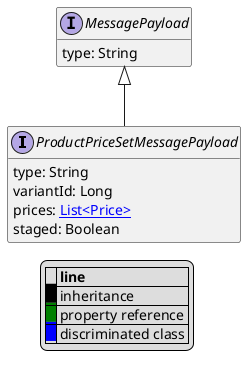 @startuml

hide empty fields
hide empty methods
legend
|= |= line |
|<back:black>   </back>| inheritance |
|<back:green>   </back>| property reference |
|<back:blue>   </back>| discriminated class |
endlegend
interface ProductPriceSetMessagePayload [[ProductPriceSetMessagePayload.svg]] extends MessagePayload {
    type: String
    variantId: Long
    prices: [[Price.svg List<Price>]]
    staged: Boolean
}
interface MessagePayload [[MessagePayload.svg]]  {
    type: String
}





@enduml
